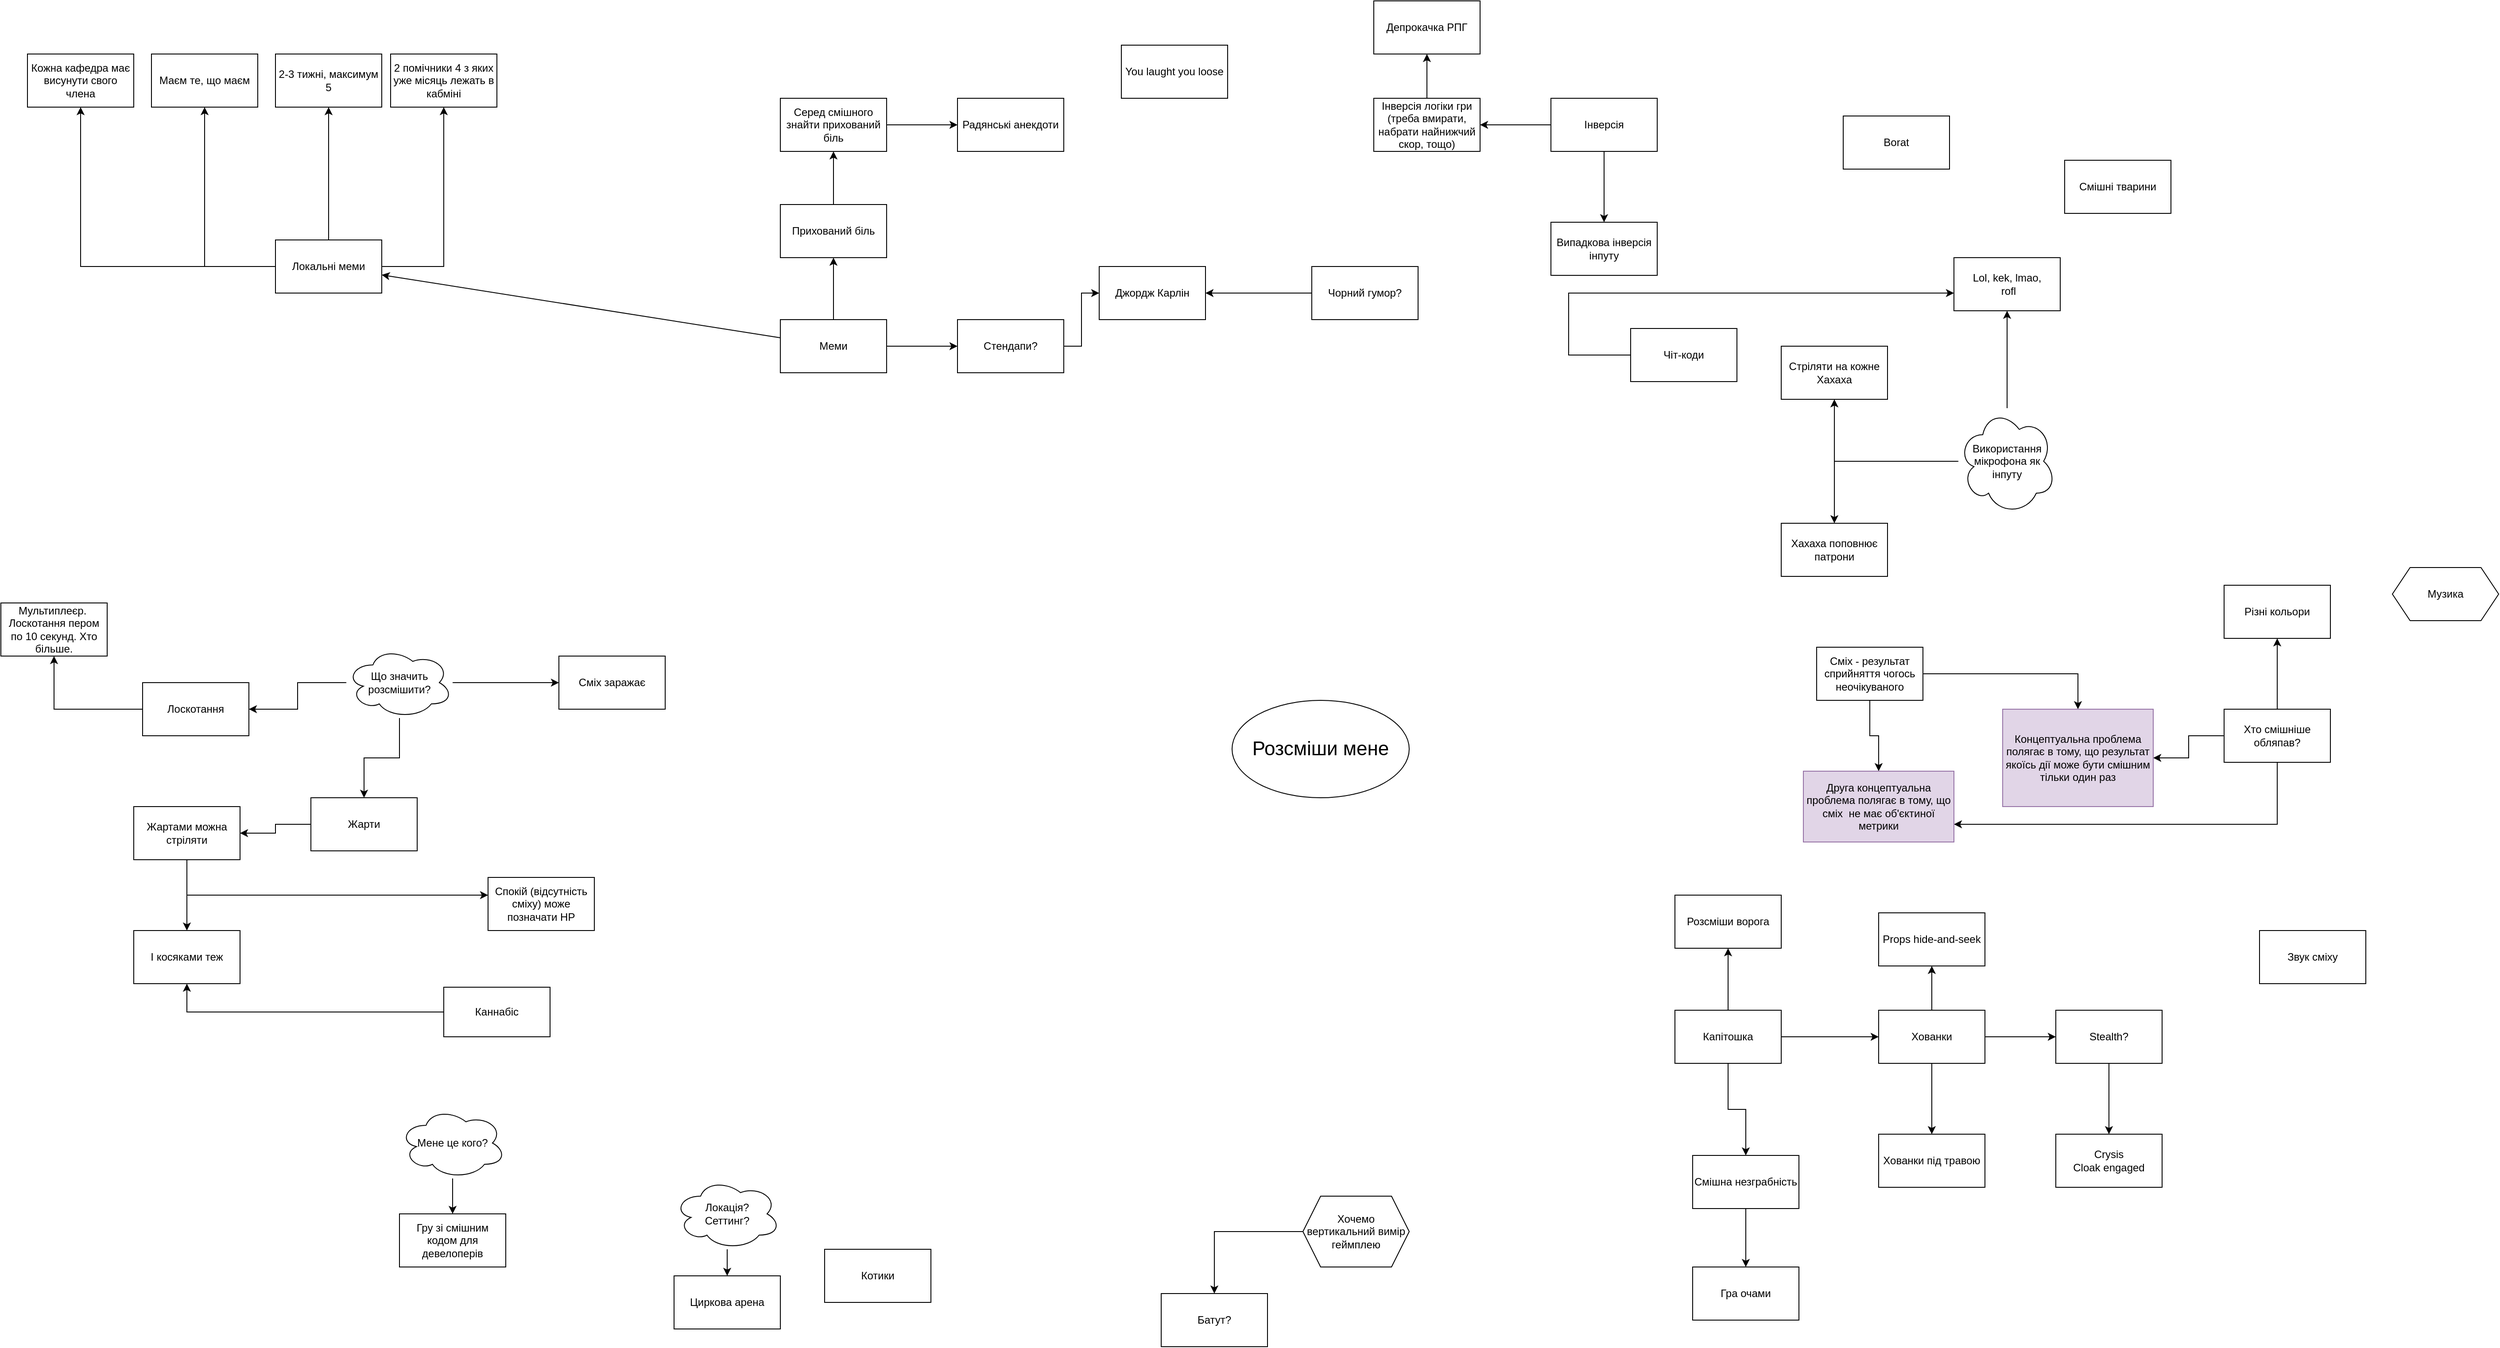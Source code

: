 <mxfile version="21.5.0" type="device">
  <diagram name="Page-1" id="KfN3-ES_ZNWc4N_3WJaF">
    <mxGraphModel dx="3326" dy="2065" grid="1" gridSize="10" guides="1" tooltips="1" connect="1" arrows="1" fold="1" page="1" pageScale="1" pageWidth="1169" pageHeight="827" math="0" shadow="0">
      <root>
        <mxCell id="0" />
        <mxCell id="1" parent="0" />
        <mxCell id="_0yapwOF6thnZx6yAsIb-8" style="edgeStyle=orthogonalEdgeStyle;rounded=0;orthogonalLoop=1;jettySize=auto;html=1;" parent="1" source="_0yapwOF6thnZx6yAsIb-2" target="_0yapwOF6thnZx6yAsIb-9" edge="1">
          <mxGeometry relative="1" as="geometry">
            <mxPoint x="340" y="-50.0" as="targetPoint" />
          </mxGeometry>
        </mxCell>
        <mxCell id="_0yapwOF6thnZx6yAsIb-2" value="Лоскотання" style="whiteSpace=wrap;html=1;" parent="1" vertex="1">
          <mxGeometry x="-520" y="30" width="120" height="60" as="geometry" />
        </mxCell>
        <mxCell id="_0yapwOF6thnZx6yAsIb-4" value="Звук сміху" style="whiteSpace=wrap;html=1;" parent="1" vertex="1">
          <mxGeometry x="1870" y="310" width="120" height="60" as="geometry" />
        </mxCell>
        <mxCell id="_0yapwOF6thnZx6yAsIb-7" style="rounded=0;orthogonalLoop=1;jettySize=auto;html=1;" parent="1" source="_0yapwOF6thnZx6yAsIb-5" target="_0yapwOF6thnZx6yAsIb-6" edge="1">
          <mxGeometry relative="1" as="geometry" />
        </mxCell>
        <mxCell id="_0yapwOF6thnZx6yAsIb-5" value="Мене це кого?" style="ellipse;shape=cloud;whiteSpace=wrap;html=1;" parent="1" vertex="1">
          <mxGeometry x="-230" y="510" width="120" height="80" as="geometry" />
        </mxCell>
        <UserObject label="Гру зі смішним кодом для девелоперів" link="https://www.reddit.com/r/ProgrammerHumor/comments/9axy74/the_wonders_of_c/?rdt=42821" id="_0yapwOF6thnZx6yAsIb-6">
          <mxCell style="whiteSpace=wrap;html=1;" parent="1" vertex="1">
            <mxGeometry x="-230" y="630" width="120" height="60" as="geometry" />
          </mxCell>
        </UserObject>
        <mxCell id="_0yapwOF6thnZx6yAsIb-9" value="Мультиплеєр.&amp;nbsp;&lt;br&gt;Лоскотання пером по 10 секунд. Хто більше." style="rounded=0;whiteSpace=wrap;html=1;" parent="1" vertex="1">
          <mxGeometry x="-680" y="-60" width="120" height="60" as="geometry" />
        </mxCell>
        <mxCell id="_0yapwOF6thnZx6yAsIb-13" value="" style="edgeStyle=orthogonalEdgeStyle;rounded=0;orthogonalLoop=1;jettySize=auto;html=1;" parent="1" source="_0yapwOF6thnZx6yAsIb-11" target="_0yapwOF6thnZx6yAsIb-12" edge="1">
          <mxGeometry relative="1" as="geometry" />
        </mxCell>
        <mxCell id="_0yapwOF6thnZx6yAsIb-11" value="Локація?&lt;br&gt;Сеттинг?" style="ellipse;shape=cloud;whiteSpace=wrap;html=1;" parent="1" vertex="1">
          <mxGeometry x="80" y="590" width="120" height="80" as="geometry" />
        </mxCell>
        <mxCell id="_0yapwOF6thnZx6yAsIb-12" value="Циркова арена" style="whiteSpace=wrap;html=1;" parent="1" vertex="1">
          <mxGeometry x="80" y="700" width="120" height="60" as="geometry" />
        </mxCell>
        <mxCell id="_0yapwOF6thnZx6yAsIb-14" value="Батут?" style="whiteSpace=wrap;html=1;" parent="1" vertex="1">
          <mxGeometry x="630" y="720" width="120" height="60" as="geometry" />
        </mxCell>
        <mxCell id="_0yapwOF6thnZx6yAsIb-16" style="edgeStyle=orthogonalEdgeStyle;rounded=0;orthogonalLoop=1;jettySize=auto;html=1;" parent="1" source="_0yapwOF6thnZx6yAsIb-15" target="_0yapwOF6thnZx6yAsIb-14" edge="1">
          <mxGeometry relative="1" as="geometry" />
        </mxCell>
        <mxCell id="_0yapwOF6thnZx6yAsIb-15" value="Хочемо вертикальний вимір геймплею" style="shape=hexagon;perimeter=hexagonPerimeter2;whiteSpace=wrap;html=1;fixedSize=1;" parent="1" vertex="1">
          <mxGeometry x="790" y="610" width="120" height="80" as="geometry" />
        </mxCell>
        <mxCell id="_0yapwOF6thnZx6yAsIb-19" style="edgeStyle=orthogonalEdgeStyle;rounded=0;orthogonalLoop=1;jettySize=auto;html=1;" parent="1" source="_0yapwOF6thnZx6yAsIb-68" target="_0yapwOF6thnZx6yAsIb-20" edge="1">
          <mxGeometry relative="1" as="geometry">
            <mxPoint x="1800" y="-10" as="targetPoint" />
            <mxPoint x="1890" y="50" as="sourcePoint" />
          </mxGeometry>
        </mxCell>
        <mxCell id="_0yapwOF6thnZx6yAsIb-20" value="Різні кольори" style="whiteSpace=wrap;html=1;" parent="1" vertex="1">
          <mxGeometry x="1830" y="-80" width="120" height="60" as="geometry" />
        </mxCell>
        <mxCell id="_0yapwOF6thnZx6yAsIb-29" value="" style="edgeStyle=orthogonalEdgeStyle;rounded=0;orthogonalLoop=1;jettySize=auto;html=1;" parent="1" source="_0yapwOF6thnZx6yAsIb-21" target="_0yapwOF6thnZx6yAsIb-28" edge="1">
          <mxGeometry relative="1" as="geometry" />
        </mxCell>
        <mxCell id="_0yapwOF6thnZx6yAsIb-35" value="" style="edgeStyle=orthogonalEdgeStyle;rounded=0;orthogonalLoop=1;jettySize=auto;html=1;" parent="1" source="_0yapwOF6thnZx6yAsIb-21" target="_0yapwOF6thnZx6yAsIb-34" edge="1">
          <mxGeometry relative="1" as="geometry" />
        </mxCell>
        <mxCell id="_0yapwOF6thnZx6yAsIb-21" value="Меми" style="whiteSpace=wrap;html=1;" parent="1" vertex="1">
          <mxGeometry x="200" y="-380" width="120" height="60" as="geometry" />
        </mxCell>
        <mxCell id="_0yapwOF6thnZx6yAsIb-22" value="Котики" style="whiteSpace=wrap;html=1;" parent="1" vertex="1">
          <mxGeometry x="250" y="670" width="120" height="60" as="geometry" />
        </mxCell>
        <mxCell id="_0yapwOF6thnZx6yAsIb-50" style="edgeStyle=orthogonalEdgeStyle;rounded=0;orthogonalLoop=1;jettySize=auto;html=1;" parent="1" source="_0yapwOF6thnZx6yAsIb-24" target="_0yapwOF6thnZx6yAsIb-48" edge="1">
          <mxGeometry relative="1" as="geometry" />
        </mxCell>
        <mxCell id="_0yapwOF6thnZx6yAsIb-24" value="Каннабіс" style="whiteSpace=wrap;html=1;" parent="1" vertex="1">
          <mxGeometry x="-180" y="374" width="120" height="56" as="geometry" />
        </mxCell>
        <mxCell id="_0yapwOF6thnZx6yAsIb-79" value="" style="edgeStyle=orthogonalEdgeStyle;rounded=0;orthogonalLoop=1;jettySize=auto;html=1;" parent="1" source="_0yapwOF6thnZx6yAsIb-26" target="_0yapwOF6thnZx6yAsIb-78" edge="1">
          <mxGeometry relative="1" as="geometry" />
        </mxCell>
        <mxCell id="_0yapwOF6thnZx6yAsIb-81" style="edgeStyle=orthogonalEdgeStyle;rounded=0;orthogonalLoop=1;jettySize=auto;html=1;" parent="1" source="_0yapwOF6thnZx6yAsIb-26" target="_0yapwOF6thnZx6yAsIb-80" edge="1">
          <mxGeometry relative="1" as="geometry" />
        </mxCell>
        <mxCell id="G07vMpwZUSxwYoVqWoru-2" value="" style="edgeStyle=orthogonalEdgeStyle;rounded=0;orthogonalLoop=1;jettySize=auto;html=1;" edge="1" parent="1" source="_0yapwOF6thnZx6yAsIb-26" target="G07vMpwZUSxwYoVqWoru-1">
          <mxGeometry relative="1" as="geometry" />
        </mxCell>
        <mxCell id="_0yapwOF6thnZx6yAsIb-26" value="Капітошка" style="whiteSpace=wrap;html=1;" parent="1" vertex="1">
          <mxGeometry x="1210" y="400" width="120" height="60" as="geometry" />
        </mxCell>
        <mxCell id="_0yapwOF6thnZx6yAsIb-38" style="edgeStyle=orthogonalEdgeStyle;rounded=0;orthogonalLoop=1;jettySize=auto;html=1;" parent="1" source="_0yapwOF6thnZx6yAsIb-27" target="_0yapwOF6thnZx6yAsIb-36" edge="1">
          <mxGeometry relative="1" as="geometry" />
        </mxCell>
        <mxCell id="_0yapwOF6thnZx6yAsIb-27" value="Чорний гумор?&lt;br&gt;" style="whiteSpace=wrap;html=1;" parent="1" vertex="1">
          <mxGeometry x="800" y="-440" width="120" height="60" as="geometry" />
        </mxCell>
        <mxCell id="_0yapwOF6thnZx6yAsIb-31" value="" style="edgeStyle=orthogonalEdgeStyle;rounded=0;orthogonalLoop=1;jettySize=auto;html=1;" parent="1" source="_0yapwOF6thnZx6yAsIb-28" target="_0yapwOF6thnZx6yAsIb-30" edge="1">
          <mxGeometry relative="1" as="geometry" />
        </mxCell>
        <mxCell id="_0yapwOF6thnZx6yAsIb-28" value="Прихований біль" style="whiteSpace=wrap;html=1;" parent="1" vertex="1">
          <mxGeometry x="200" y="-510" width="120" height="60" as="geometry" />
        </mxCell>
        <mxCell id="_0yapwOF6thnZx6yAsIb-33" value="" style="edgeStyle=orthogonalEdgeStyle;rounded=0;orthogonalLoop=1;jettySize=auto;html=1;" parent="1" source="_0yapwOF6thnZx6yAsIb-30" target="_0yapwOF6thnZx6yAsIb-32" edge="1">
          <mxGeometry relative="1" as="geometry" />
        </mxCell>
        <mxCell id="_0yapwOF6thnZx6yAsIb-30" value="Серед смішного знайти прихований біль" style="whiteSpace=wrap;html=1;" parent="1" vertex="1">
          <mxGeometry x="200" y="-630" width="120" height="60" as="geometry" />
        </mxCell>
        <mxCell id="_0yapwOF6thnZx6yAsIb-32" value="Радянські анекдоти" style="whiteSpace=wrap;html=1;" parent="1" vertex="1">
          <mxGeometry x="400" y="-630" width="120" height="60" as="geometry" />
        </mxCell>
        <mxCell id="_0yapwOF6thnZx6yAsIb-37" value="" style="edgeStyle=orthogonalEdgeStyle;rounded=0;orthogonalLoop=1;jettySize=auto;html=1;" parent="1" source="_0yapwOF6thnZx6yAsIb-34" target="_0yapwOF6thnZx6yAsIb-36" edge="1">
          <mxGeometry relative="1" as="geometry" />
        </mxCell>
        <mxCell id="_0yapwOF6thnZx6yAsIb-34" value="Стендапи?" style="whiteSpace=wrap;html=1;" parent="1" vertex="1">
          <mxGeometry x="400" y="-380" width="120" height="60" as="geometry" />
        </mxCell>
        <mxCell id="_0yapwOF6thnZx6yAsIb-36" value="Джордж Карлін" style="whiteSpace=wrap;html=1;" parent="1" vertex="1">
          <mxGeometry x="560" y="-440" width="120" height="60" as="geometry" />
        </mxCell>
        <mxCell id="_0yapwOF6thnZx6yAsIb-40" style="edgeStyle=orthogonalEdgeStyle;rounded=0;orthogonalLoop=1;jettySize=auto;html=1;" parent="1" source="_0yapwOF6thnZx6yAsIb-39" target="_0yapwOF6thnZx6yAsIb-2" edge="1">
          <mxGeometry relative="1" as="geometry" />
        </mxCell>
        <mxCell id="_0yapwOF6thnZx6yAsIb-42" value="" style="edgeStyle=orthogonalEdgeStyle;rounded=0;orthogonalLoop=1;jettySize=auto;html=1;" parent="1" source="_0yapwOF6thnZx6yAsIb-39" target="_0yapwOF6thnZx6yAsIb-41" edge="1">
          <mxGeometry relative="1" as="geometry" />
        </mxCell>
        <mxCell id="_0yapwOF6thnZx6yAsIb-44" style="edgeStyle=orthogonalEdgeStyle;rounded=0;orthogonalLoop=1;jettySize=auto;html=1;" parent="1" source="_0yapwOF6thnZx6yAsIb-39" target="_0yapwOF6thnZx6yAsIb-43" edge="1">
          <mxGeometry relative="1" as="geometry" />
        </mxCell>
        <mxCell id="_0yapwOF6thnZx6yAsIb-39" value="Що значить розсмішити?" style="ellipse;shape=cloud;whiteSpace=wrap;html=1;" parent="1" vertex="1">
          <mxGeometry x="-290" y="-10" width="120" height="80" as="geometry" />
        </mxCell>
        <mxCell id="_0yapwOF6thnZx6yAsIb-46" value="" style="edgeStyle=orthogonalEdgeStyle;rounded=0;orthogonalLoop=1;jettySize=auto;html=1;" parent="1" source="_0yapwOF6thnZx6yAsIb-41" target="_0yapwOF6thnZx6yAsIb-45" edge="1">
          <mxGeometry relative="1" as="geometry" />
        </mxCell>
        <mxCell id="_0yapwOF6thnZx6yAsIb-41" value="Жарти" style="whiteSpace=wrap;html=1;" parent="1" vertex="1">
          <mxGeometry x="-330" y="160" width="120" height="60" as="geometry" />
        </mxCell>
        <mxCell id="_0yapwOF6thnZx6yAsIb-43" value="Сміх заражає" style="whiteSpace=wrap;html=1;" parent="1" vertex="1">
          <mxGeometry x="-50" width="120" height="60" as="geometry" />
        </mxCell>
        <mxCell id="_0yapwOF6thnZx6yAsIb-49" value="" style="edgeStyle=orthogonalEdgeStyle;rounded=0;orthogonalLoop=1;jettySize=auto;html=1;" parent="1" source="_0yapwOF6thnZx6yAsIb-45" target="_0yapwOF6thnZx6yAsIb-48" edge="1">
          <mxGeometry relative="1" as="geometry" />
        </mxCell>
        <mxCell id="G07vMpwZUSxwYoVqWoru-12" style="edgeStyle=orthogonalEdgeStyle;rounded=0;orthogonalLoop=1;jettySize=auto;html=1;" edge="1" parent="1" source="_0yapwOF6thnZx6yAsIb-45" target="G07vMpwZUSxwYoVqWoru-11">
          <mxGeometry relative="1" as="geometry">
            <Array as="points">
              <mxPoint x="-470" y="270" />
            </Array>
          </mxGeometry>
        </mxCell>
        <mxCell id="_0yapwOF6thnZx6yAsIb-45" value="Жартами можна стріляти" style="whiteSpace=wrap;html=1;" parent="1" vertex="1">
          <mxGeometry x="-530" y="170" width="120" height="60" as="geometry" />
        </mxCell>
        <mxCell id="_0yapwOF6thnZx6yAsIb-48" value="І косяками теж" style="whiteSpace=wrap;html=1;" parent="1" vertex="1">
          <mxGeometry x="-530" y="310" width="120" height="60" as="geometry" />
        </mxCell>
        <mxCell id="_0yapwOF6thnZx6yAsIb-54" value="" style="rounded=0;orthogonalLoop=1;jettySize=auto;html=1;" parent="1" source="_0yapwOF6thnZx6yAsIb-21" target="_0yapwOF6thnZx6yAsIb-53" edge="1">
          <mxGeometry relative="1" as="geometry">
            <mxPoint x="130.0" y="-290" as="targetPoint" />
            <mxPoint x="510" y="-100" as="sourcePoint" />
          </mxGeometry>
        </mxCell>
        <mxCell id="_0yapwOF6thnZx6yAsIb-58" style="edgeStyle=orthogonalEdgeStyle;rounded=0;orthogonalLoop=1;jettySize=auto;html=1;" parent="1" source="_0yapwOF6thnZx6yAsIb-53" target="_0yapwOF6thnZx6yAsIb-56" edge="1">
          <mxGeometry relative="1" as="geometry" />
        </mxCell>
        <mxCell id="_0yapwOF6thnZx6yAsIb-59" style="edgeStyle=orthogonalEdgeStyle;rounded=0;orthogonalLoop=1;jettySize=auto;html=1;" parent="1" source="_0yapwOF6thnZx6yAsIb-53" target="_0yapwOF6thnZx6yAsIb-55" edge="1">
          <mxGeometry relative="1" as="geometry" />
        </mxCell>
        <mxCell id="_0yapwOF6thnZx6yAsIb-70" style="edgeStyle=orthogonalEdgeStyle;rounded=0;orthogonalLoop=1;jettySize=auto;html=1;" parent="1" source="_0yapwOF6thnZx6yAsIb-53" target="_0yapwOF6thnZx6yAsIb-69" edge="1">
          <mxGeometry relative="1" as="geometry" />
        </mxCell>
        <mxCell id="_0yapwOF6thnZx6yAsIb-75" style="edgeStyle=orthogonalEdgeStyle;rounded=0;orthogonalLoop=1;jettySize=auto;html=1;" parent="1" source="_0yapwOF6thnZx6yAsIb-53" target="_0yapwOF6thnZx6yAsIb-74" edge="1">
          <mxGeometry relative="1" as="geometry" />
        </mxCell>
        <mxCell id="_0yapwOF6thnZx6yAsIb-53" value="Локальні меми" style="whiteSpace=wrap;html=1;" parent="1" vertex="1">
          <mxGeometry x="-370" y="-470" width="120" height="60" as="geometry" />
        </mxCell>
        <mxCell id="_0yapwOF6thnZx6yAsIb-55" value="2 помічники 4 з яких уже місяць лежать в кабміні" style="whiteSpace=wrap;html=1;" parent="1" vertex="1">
          <mxGeometry x="-240" y="-680" width="120" height="60" as="geometry" />
        </mxCell>
        <mxCell id="_0yapwOF6thnZx6yAsIb-56" value="2-3 тижні, максимум 5" style="whiteSpace=wrap;html=1;" parent="1" vertex="1">
          <mxGeometry x="-370" y="-680" width="120" height="60" as="geometry" />
        </mxCell>
        <mxCell id="_0yapwOF6thnZx6yAsIb-63" value="" style="edgeStyle=orthogonalEdgeStyle;rounded=0;orthogonalLoop=1;jettySize=auto;html=1;" parent="1" source="_0yapwOF6thnZx6yAsIb-61" target="_0yapwOF6thnZx6yAsIb-62" edge="1">
          <mxGeometry relative="1" as="geometry" />
        </mxCell>
        <mxCell id="_0yapwOF6thnZx6yAsIb-67" style="edgeStyle=orthogonalEdgeStyle;rounded=0;orthogonalLoop=1;jettySize=auto;html=1;" parent="1" source="_0yapwOF6thnZx6yAsIb-61" target="_0yapwOF6thnZx6yAsIb-64" edge="1">
          <mxGeometry relative="1" as="geometry" />
        </mxCell>
        <mxCell id="_0yapwOF6thnZx6yAsIb-72" value="" style="edgeStyle=orthogonalEdgeStyle;rounded=0;orthogonalLoop=1;jettySize=auto;html=1;" parent="1" source="_0yapwOF6thnZx6yAsIb-61" target="_0yapwOF6thnZx6yAsIb-71" edge="1">
          <mxGeometry relative="1" as="geometry" />
        </mxCell>
        <mxCell id="_0yapwOF6thnZx6yAsIb-61" value="Використання мікрофона&amp;nbsp;як інпуту" style="ellipse;shape=cloud;whiteSpace=wrap;html=1;" parent="1" vertex="1">
          <mxGeometry x="1530" y="-280" width="110" height="120" as="geometry" />
        </mxCell>
        <mxCell id="_0yapwOF6thnZx6yAsIb-62" value="Стріляти на кожне Хахаха" style="whiteSpace=wrap;html=1;" parent="1" vertex="1">
          <mxGeometry x="1330" y="-350" width="120" height="60" as="geometry" />
        </mxCell>
        <mxCell id="_0yapwOF6thnZx6yAsIb-64" value="Хахаха поповнює патрони" style="whiteSpace=wrap;html=1;" parent="1" vertex="1">
          <mxGeometry x="1330" y="-150" width="120" height="60" as="geometry" />
        </mxCell>
        <mxCell id="_0yapwOF6thnZx6yAsIb-66" value="Музика" style="shape=hexagon;perimeter=hexagonPerimeter2;whiteSpace=wrap;html=1;fixedSize=1;size=20;" parent="1" vertex="1">
          <mxGeometry x="2020" y="-100" width="120" height="60" as="geometry" />
        </mxCell>
        <mxCell id="G07vMpwZUSxwYoVqWoru-5" value="" style="edgeStyle=orthogonalEdgeStyle;rounded=0;orthogonalLoop=1;jettySize=auto;html=1;" edge="1" parent="1" source="_0yapwOF6thnZx6yAsIb-68" target="G07vMpwZUSxwYoVqWoru-4">
          <mxGeometry relative="1" as="geometry" />
        </mxCell>
        <mxCell id="G07vMpwZUSxwYoVqWoru-9" style="edgeStyle=orthogonalEdgeStyle;rounded=0;orthogonalLoop=1;jettySize=auto;html=1;" edge="1" parent="1" source="_0yapwOF6thnZx6yAsIb-68" target="G07vMpwZUSxwYoVqWoru-7">
          <mxGeometry relative="1" as="geometry">
            <Array as="points">
              <mxPoint x="1890" y="190" />
            </Array>
          </mxGeometry>
        </mxCell>
        <mxCell id="_0yapwOF6thnZx6yAsIb-68" value="Хто смішніше обляпав?" style="whiteSpace=wrap;html=1;" parent="1" vertex="1">
          <mxGeometry x="1830" y="60" width="120" height="60" as="geometry" />
        </mxCell>
        <mxCell id="_0yapwOF6thnZx6yAsIb-69" value="Маєм те, що маєм" style="whiteSpace=wrap;html=1;" parent="1" vertex="1">
          <mxGeometry x="-510" y="-680" width="120" height="60" as="geometry" />
        </mxCell>
        <mxCell id="_0yapwOF6thnZx6yAsIb-71" value="Lol, kek, lmao,&lt;br&gt;&amp;nbsp;rofl" style="whiteSpace=wrap;html=1;" parent="1" vertex="1">
          <mxGeometry x="1525" y="-450" width="120" height="60" as="geometry" />
        </mxCell>
        <mxCell id="_0yapwOF6thnZx6yAsIb-74" value="Кожна кафедра має висунути свого члена" style="whiteSpace=wrap;html=1;" parent="1" vertex="1">
          <mxGeometry x="-650" y="-680" width="120" height="60" as="geometry" />
        </mxCell>
        <mxCell id="_0yapwOF6thnZx6yAsIb-76" value="Гра очами" style="whiteSpace=wrap;html=1;" parent="1" vertex="1">
          <mxGeometry x="1230" y="690" width="120" height="60" as="geometry" />
        </mxCell>
        <mxCell id="_0yapwOF6thnZx6yAsIb-84" value="" style="edgeStyle=orthogonalEdgeStyle;rounded=0;orthogonalLoop=1;jettySize=auto;html=1;" parent="1" source="_0yapwOF6thnZx6yAsIb-78" target="_0yapwOF6thnZx6yAsIb-83" edge="1">
          <mxGeometry relative="1" as="geometry" />
        </mxCell>
        <mxCell id="_0yapwOF6thnZx6yAsIb-86" value="" style="edgeStyle=orthogonalEdgeStyle;rounded=0;orthogonalLoop=1;jettySize=auto;html=1;" parent="1" source="_0yapwOF6thnZx6yAsIb-78" target="_0yapwOF6thnZx6yAsIb-85" edge="1">
          <mxGeometry relative="1" as="geometry" />
        </mxCell>
        <mxCell id="_0yapwOF6thnZx6yAsIb-90" value="" style="edgeStyle=orthogonalEdgeStyle;rounded=0;orthogonalLoop=1;jettySize=auto;html=1;" parent="1" source="_0yapwOF6thnZx6yAsIb-78" target="_0yapwOF6thnZx6yAsIb-89" edge="1">
          <mxGeometry relative="1" as="geometry" />
        </mxCell>
        <mxCell id="_0yapwOF6thnZx6yAsIb-78" value="Хованки" style="whiteSpace=wrap;html=1;" parent="1" vertex="1">
          <mxGeometry x="1440" y="400" width="120" height="60" as="geometry" />
        </mxCell>
        <mxCell id="_0yapwOF6thnZx6yAsIb-82" style="edgeStyle=orthogonalEdgeStyle;rounded=0;orthogonalLoop=1;jettySize=auto;html=1;" parent="1" source="_0yapwOF6thnZx6yAsIb-80" target="_0yapwOF6thnZx6yAsIb-76" edge="1">
          <mxGeometry relative="1" as="geometry" />
        </mxCell>
        <mxCell id="_0yapwOF6thnZx6yAsIb-80" value="Смішна незграбність" style="whiteSpace=wrap;html=1;" parent="1" vertex="1">
          <mxGeometry x="1230" y="564" width="120" height="60" as="geometry" />
        </mxCell>
        <mxCell id="_0yapwOF6thnZx6yAsIb-83" value="Props hide-and-seek" style="whiteSpace=wrap;html=1;" parent="1" vertex="1">
          <mxGeometry x="1440" y="290" width="120" height="60" as="geometry" />
        </mxCell>
        <mxCell id="_0yapwOF6thnZx6yAsIb-88" value="" style="edgeStyle=orthogonalEdgeStyle;rounded=0;orthogonalLoop=1;jettySize=auto;html=1;" parent="1" source="_0yapwOF6thnZx6yAsIb-85" target="_0yapwOF6thnZx6yAsIb-87" edge="1">
          <mxGeometry relative="1" as="geometry" />
        </mxCell>
        <mxCell id="_0yapwOF6thnZx6yAsIb-85" value="Stealth?" style="whiteSpace=wrap;html=1;" parent="1" vertex="1">
          <mxGeometry x="1640" y="400" width="120" height="60" as="geometry" />
        </mxCell>
        <UserObject label="Crysis&lt;br&gt;Cloak engaged" link="https://youtu.be/HLddvNiXym4?si=b0Jaok7VG8sHIn-R&amp;t=6" id="_0yapwOF6thnZx6yAsIb-87">
          <mxCell style="whiteSpace=wrap;html=1;" parent="1" vertex="1">
            <mxGeometry x="1640" y="540" width="120" height="60" as="geometry" />
          </mxCell>
        </UserObject>
        <mxCell id="_0yapwOF6thnZx6yAsIb-89" value="Хованки під травою" style="whiteSpace=wrap;html=1;" parent="1" vertex="1">
          <mxGeometry x="1440" y="540" width="120" height="60" as="geometry" />
        </mxCell>
        <mxCell id="_0yapwOF6thnZx6yAsIb-92" value="Смішні тварини" style="whiteSpace=wrap;html=1;" parent="1" vertex="1">
          <mxGeometry x="1650" y="-560" width="120" height="60" as="geometry" />
        </mxCell>
        <mxCell id="_0yapwOF6thnZx6yAsIb-93" value="Borat" style="whiteSpace=wrap;html=1;" parent="1" vertex="1">
          <mxGeometry x="1400" y="-610" width="120" height="60" as="geometry" />
        </mxCell>
        <mxCell id="_0yapwOF6thnZx6yAsIb-94" value="Розсміши мене" style="ellipse;whiteSpace=wrap;html=1;fontSize=22;" parent="1" vertex="1">
          <mxGeometry x="710" y="50" width="200" height="110" as="geometry" />
        </mxCell>
        <mxCell id="_0yapwOF6thnZx6yAsIb-98" value="" style="edgeStyle=orthogonalEdgeStyle;rounded=0;orthogonalLoop=1;jettySize=auto;html=1;" parent="1" source="_0yapwOF6thnZx6yAsIb-96" target="_0yapwOF6thnZx6yAsIb-97" edge="1">
          <mxGeometry relative="1" as="geometry" />
        </mxCell>
        <mxCell id="_0yapwOF6thnZx6yAsIb-101" value="" style="edgeStyle=orthogonalEdgeStyle;rounded=0;orthogonalLoop=1;jettySize=auto;html=1;" parent="1" source="_0yapwOF6thnZx6yAsIb-96" target="_0yapwOF6thnZx6yAsIb-100" edge="1">
          <mxGeometry relative="1" as="geometry" />
        </mxCell>
        <mxCell id="_0yapwOF6thnZx6yAsIb-96" value="Інверсія" style="whiteSpace=wrap;html=1;" parent="1" vertex="1">
          <mxGeometry x="1070" y="-630" width="120" height="60" as="geometry" />
        </mxCell>
        <mxCell id="_0yapwOF6thnZx6yAsIb-97" value="Випадкова інверсія інпуту" style="whiteSpace=wrap;html=1;" parent="1" vertex="1">
          <mxGeometry x="1070" y="-490" width="120" height="60" as="geometry" />
        </mxCell>
        <mxCell id="_0yapwOF6thnZx6yAsIb-103" value="" style="edgeStyle=orthogonalEdgeStyle;rounded=0;orthogonalLoop=1;jettySize=auto;html=1;" parent="1" source="_0yapwOF6thnZx6yAsIb-100" target="_0yapwOF6thnZx6yAsIb-102" edge="1">
          <mxGeometry relative="1" as="geometry" />
        </mxCell>
        <mxCell id="_0yapwOF6thnZx6yAsIb-100" value="Інверсія логіки гри (треба вмирати, набрати найнижчий скор, тощо)" style="whiteSpace=wrap;html=1;" parent="1" vertex="1">
          <mxGeometry x="870" y="-630" width="120" height="60" as="geometry" />
        </mxCell>
        <mxCell id="_0yapwOF6thnZx6yAsIb-102" value="Депрокачка РПГ" style="whiteSpace=wrap;html=1;" parent="1" vertex="1">
          <mxGeometry x="870" y="-740" width="120" height="60" as="geometry" />
        </mxCell>
        <mxCell id="G07vMpwZUSxwYoVqWoru-1" value="Розсміши ворога" style="whiteSpace=wrap;html=1;" vertex="1" parent="1">
          <mxGeometry x="1210" y="270" width="120" height="60" as="geometry" />
        </mxCell>
        <mxCell id="G07vMpwZUSxwYoVqWoru-6" style="edgeStyle=orthogonalEdgeStyle;rounded=0;orthogonalLoop=1;jettySize=auto;html=1;" edge="1" parent="1" source="G07vMpwZUSxwYoVqWoru-3" target="G07vMpwZUSxwYoVqWoru-4">
          <mxGeometry relative="1" as="geometry" />
        </mxCell>
        <mxCell id="G07vMpwZUSxwYoVqWoru-8" value="" style="edgeStyle=orthogonalEdgeStyle;rounded=0;orthogonalLoop=1;jettySize=auto;html=1;" edge="1" parent="1" source="G07vMpwZUSxwYoVqWoru-3" target="G07vMpwZUSxwYoVqWoru-7">
          <mxGeometry relative="1" as="geometry" />
        </mxCell>
        <mxCell id="G07vMpwZUSxwYoVqWoru-3" value="Сміх - результат сприйняття чогось неочікуваного" style="whiteSpace=wrap;html=1;" vertex="1" parent="1">
          <mxGeometry x="1370" y="-10" width="120" height="60" as="geometry" />
        </mxCell>
        <mxCell id="G07vMpwZUSxwYoVqWoru-4" value="Концептуальна проблема полягає в тому, що результат якоїсь дії може бути смішним тільки один раз" style="whiteSpace=wrap;html=1;fillColor=#e1d5e7;strokeColor=#9673a6;" vertex="1" parent="1">
          <mxGeometry x="1580" y="60" width="170" height="110" as="geometry" />
        </mxCell>
        <mxCell id="G07vMpwZUSxwYoVqWoru-7" value="Друга концептуальна проблема полягає в тому, що сміх&amp;nbsp; не має об&#39;єктиної метрики" style="whiteSpace=wrap;html=1;fillColor=#e1d5e7;strokeColor=#9673a6;" vertex="1" parent="1">
          <mxGeometry x="1355" y="130" width="170" height="80" as="geometry" />
        </mxCell>
        <mxCell id="G07vMpwZUSxwYoVqWoru-10" value="You laught you loose" style="whiteSpace=wrap;html=1;" vertex="1" parent="1">
          <mxGeometry x="585" y="-690" width="120" height="60" as="geometry" />
        </mxCell>
        <mxCell id="G07vMpwZUSxwYoVqWoru-11" value="Спокій (відсутність сміху) може позначати HP" style="whiteSpace=wrap;html=1;" vertex="1" parent="1">
          <mxGeometry x="-130" y="250" width="120" height="60" as="geometry" />
        </mxCell>
        <mxCell id="G07vMpwZUSxwYoVqWoru-14" style="edgeStyle=orthogonalEdgeStyle;rounded=0;orthogonalLoop=1;jettySize=auto;html=1;" edge="1" parent="1" source="G07vMpwZUSxwYoVqWoru-13" target="_0yapwOF6thnZx6yAsIb-71">
          <mxGeometry relative="1" as="geometry">
            <Array as="points">
              <mxPoint x="1090" y="-410" />
            </Array>
          </mxGeometry>
        </mxCell>
        <mxCell id="G07vMpwZUSxwYoVqWoru-13" value="Чіт-коди" style="whiteSpace=wrap;html=1;" vertex="1" parent="1">
          <mxGeometry x="1160" y="-370" width="120" height="60" as="geometry" />
        </mxCell>
      </root>
    </mxGraphModel>
  </diagram>
</mxfile>
